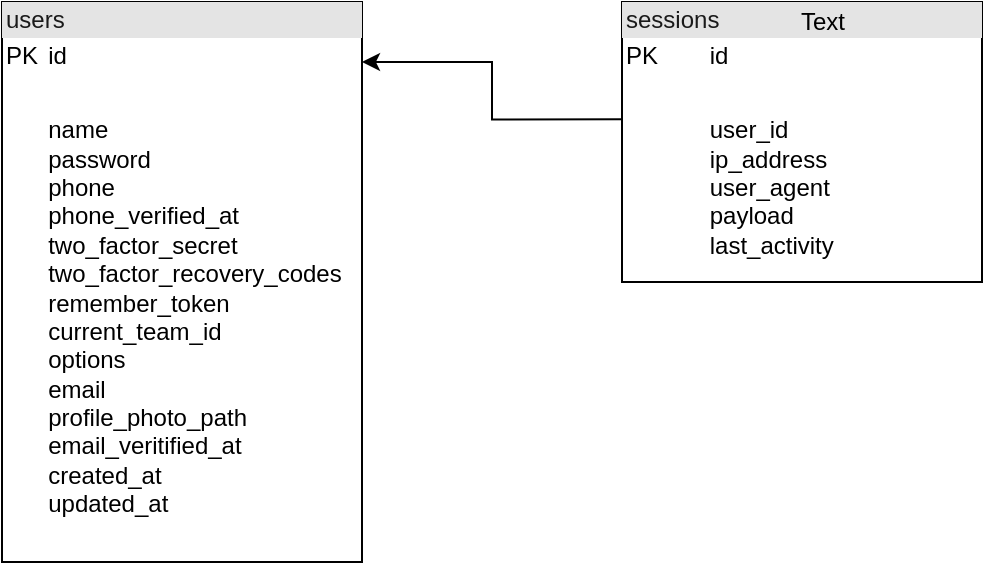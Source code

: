 <mxfile version="13.6.5" pages="5">
    <diagram id="dN_wONCvniBCr_zcQrHz" name="users">
        <mxGraphModel dx="543" dy="724" grid="1" gridSize="10" guides="1" tooltips="1" connect="1" arrows="1" fold="1" page="1" pageScale="1" pageWidth="850" pageHeight="1100" math="0" shadow="0">
            <root>
                <mxCell id="jT6N3bmyK0O42DcY0y-8-0"/>
                <mxCell id="jT6N3bmyK0O42DcY0y-8-1" parent="jT6N3bmyK0O42DcY0y-8-0"/>
                <mxCell id="etBGVjex9C9bXyvZxxTP-0" value="&lt;div style=&quot;box-sizing: border-box ; width: 100% ; background: #e4e4e4 ; padding: 2px&quot;&gt;&lt;font color=&quot;#1a1a1a&quot;&gt;users&lt;/font&gt;&lt;/div&gt;&lt;table style=&quot;width: 100% ; font-size: 1em&quot; cellpadding=&quot;2&quot; cellspacing=&quot;0&quot;&gt;&lt;tbody&gt;&lt;tr&gt;&lt;td&gt;PK&lt;/td&gt;&lt;td&gt;id&lt;/td&gt;&lt;/tr&gt;&lt;tr&gt;&lt;td&gt;&lt;br&gt;&lt;/td&gt;&lt;td&gt;&lt;br&gt;&lt;/td&gt;&lt;/tr&gt;&lt;tr&gt;&lt;td&gt;&lt;/td&gt;&lt;td&gt;name&lt;br&gt;password&lt;br&gt;phone&lt;br&gt;phone_verified_at&lt;br&gt;two_factor_secret&lt;br&gt;two_factor_recovery_codes&lt;br&gt;remember_token&lt;br&gt;current_team_id&lt;br&gt;options&lt;br&gt;email&lt;br&gt;profile_photo_path&lt;br&gt;email_veritified_at&lt;br&gt;created_at&lt;br&gt;updated_at&lt;/td&gt;&lt;/tr&gt;&lt;/tbody&gt;&lt;/table&gt;" style="verticalAlign=top;align=left;overflow=fill;html=1;" parent="jT6N3bmyK0O42DcY0y-8-1" vertex="1">
                    <mxGeometry x="50" y="20" width="180" height="280" as="geometry"/>
                </mxCell>
                <mxCell id="_L44WaL6gLJxDap5qC5O-4" style="edgeStyle=orthogonalEdgeStyle;rounded=0;orthogonalLoop=1;jettySize=auto;html=1;entryX=1;entryY=0.107;entryDx=0;entryDy=0;entryPerimeter=0;exitX=0.003;exitY=0.419;exitDx=0;exitDy=0;exitPerimeter=0;" parent="jT6N3bmyK0O42DcY0y-8-1" source="_L44WaL6gLJxDap5qC5O-2" target="etBGVjex9C9bXyvZxxTP-0" edge="1">
                    <mxGeometry relative="1" as="geometry"/>
                </mxCell>
                <mxCell id="_L44WaL6gLJxDap5qC5O-2" value="&lt;div style=&quot;box-sizing: border-box ; width: 100% ; background: #e4e4e4 ; padding: 2px&quot;&gt;&lt;font color=&quot;#1a1a1a&quot;&gt;sessions&lt;/font&gt;&lt;/div&gt;&lt;table style=&quot;width: 100% ; font-size: 1em&quot; cellpadding=&quot;2&quot; cellspacing=&quot;0&quot;&gt;&lt;tbody&gt;&lt;tr&gt;&lt;td&gt;PK&lt;/td&gt;&lt;td&gt;id&lt;/td&gt;&lt;/tr&gt;&lt;tr&gt;&lt;td&gt;&lt;br&gt;&lt;/td&gt;&lt;td&gt;&lt;br&gt;&lt;/td&gt;&lt;/tr&gt;&lt;tr&gt;&lt;td&gt;&lt;/td&gt;&lt;td&gt;user_id&lt;br&gt;ip_address&lt;br&gt;user_agent&lt;br&gt;payload&lt;br&gt;last_activity&lt;br&gt;&lt;/td&gt;&lt;/tr&gt;&lt;/tbody&gt;&lt;/table&gt;" style="verticalAlign=top;align=left;overflow=fill;html=1;" parent="jT6N3bmyK0O42DcY0y-8-1" vertex="1">
                    <mxGeometry x="360" y="20" width="180" height="140" as="geometry"/>
                </mxCell>
                <mxCell id="_L44WaL6gLJxDap5qC5O-3" value="Text" style="text;html=1;align=center;verticalAlign=middle;resizable=0;points=[];autosize=1;" parent="jT6N3bmyK0O42DcY0y-8-1" vertex="1">
                    <mxGeometry x="440" y="20" width="40" height="20" as="geometry"/>
                </mxCell>
            </root>
        </mxGraphModel>
    </diagram>
    <diagram id="yQ4ViDUzbf9Zu7t6qshH" name="application">
        &#xa;
        <mxGraphModel dx="1221" dy="724" grid="1" gridSize="10" guides="1" tooltips="1" connect="1" arrows="1" fold="1" page="1" pageScale="1" pageWidth="850" pageHeight="1100" math="0" shadow="0">
            &#xa;
            <root>
                &#xa;
                <mxCell id="_NUrvGAM6JBVdjo-ghuE-0"/>
                &#xa;
                <mxCell id="_NUrvGAM6JBVdjo-ghuE-1" parent="_NUrvGAM6JBVdjo-ghuE-0"/>
                &#xa;
                <mxCell id="e87C57ZSTwRvwWMrCxsG-0" value="&lt;div style=&quot;box-sizing: border-box ; width: 100% ; background: #e4e4e4 ; padding: 2px&quot;&gt;&lt;font color=&quot;#1a1a1a&quot;&gt;failed_jobs&lt;/font&gt;&lt;/div&gt;&lt;table style=&quot;width: 100% ; font-size: 1em&quot; cellpadding=&quot;2&quot; cellspacing=&quot;0&quot;&gt;&lt;tbody&gt;&lt;tr&gt;&lt;td&gt;PK&lt;/td&gt;&lt;td&gt;id&lt;/td&gt;&lt;/tr&gt;&lt;tr&gt;&lt;td&gt;&lt;br&gt;&lt;/td&gt;&lt;td&gt;uuid&lt;/td&gt;&lt;/tr&gt;&lt;tr&gt;&lt;td&gt;&lt;/td&gt;&lt;td&gt;connection&lt;br&gt;queue&lt;br&gt;payload&lt;br&gt;exception&lt;br&gt;failed_at&lt;/td&gt;&lt;/tr&gt;&lt;/tbody&gt;&lt;/table&gt;" style="verticalAlign=top;align=left;overflow=fill;html=1;" parent="_NUrvGAM6JBVdjo-ghuE-1" vertex="1">
                    &#xa;
                    <mxGeometry x="50" y="40" width="180" height="160" as="geometry"/>
                    &#xa;
                </mxCell>
                &#xa;
                <mxCell id="M8xQ-wFO8XAGGWW5h89g-0" value="&lt;div style=&quot;box-sizing: border-box ; width: 100% ; background: #e4e4e4 ; padding: 2px&quot;&gt;&lt;font color=&quot;#1a1a1a&quot;&gt;password_resets&lt;/font&gt;&lt;/div&gt;&lt;table style=&quot;width: 100% ; font-size: 1em&quot; cellpadding=&quot;2&quot; cellspacing=&quot;0&quot;&gt;&lt;tbody&gt;&lt;tr&gt;&lt;td&gt;&lt;br&gt;&lt;/td&gt;&lt;td&gt;&lt;br&gt;&lt;/td&gt;&lt;/tr&gt;&lt;tr&gt;&lt;td&gt;&lt;br&gt;&lt;/td&gt;&lt;td&gt;&lt;br&gt;&lt;/td&gt;&lt;/tr&gt;&lt;tr&gt;&lt;td&gt;&lt;/td&gt;&lt;td&gt;email&lt;br&gt;tokne&lt;br&gt;created_at&lt;/td&gt;&lt;/tr&gt;&lt;/tbody&gt;&lt;/table&gt;" style="verticalAlign=top;align=left;overflow=fill;html=1;" parent="_NUrvGAM6JBVdjo-ghuE-1" vertex="1">
                    &#xa;
                    <mxGeometry x="320" y="40" width="180" height="110" as="geometry"/>
                    &#xa;
                </mxCell>
                &#xa;
                <mxCell id="M8xQ-wFO8XAGGWW5h89g-1" value="&lt;div style=&quot;box-sizing: border-box ; width: 100% ; background: #e4e4e4 ; padding: 2px&quot;&gt;&lt;font color=&quot;#1a1a1a&quot;&gt;personal_access_token&lt;/font&gt;&lt;/div&gt;&lt;table style=&quot;width: 100% ; font-size: 1em&quot; cellpadding=&quot;2&quot; cellspacing=&quot;0&quot;&gt;&lt;tbody&gt;&lt;tr&gt;&lt;td&gt;PK&lt;/td&gt;&lt;td&gt;id&lt;/td&gt;&lt;/tr&gt;&lt;tr&gt;&lt;td&gt;&lt;br&gt;&lt;/td&gt;&lt;td&gt;tokenable&lt;/td&gt;&lt;/tr&gt;&lt;tr&gt;&lt;td&gt;&lt;/td&gt;&lt;td&gt;name&lt;br&gt;token&lt;br&gt;abilities&lt;br&gt;last_used_at&lt;br&gt;created_at&lt;br&gt;updated_at&lt;/td&gt;&lt;/tr&gt;&lt;/tbody&gt;&lt;/table&gt;" style="verticalAlign=top;align=left;overflow=fill;html=1;" parent="_NUrvGAM6JBVdjo-ghuE-1" vertex="1">
                    &#xa;
                    <mxGeometry x="570" y="40" width="180" height="160" as="geometry"/>
                    &#xa;
                </mxCell>
                &#xa;
                <mxCell id="uHARf0LTv6JY1LGq0a9H-4" style="edgeStyle=orthogonalEdgeStyle;rounded=0;orthogonalLoop=1;jettySize=auto;html=1;exitX=0;exitY=0.75;exitDx=0;exitDy=0;entryX=1;entryY=0.25;entryDx=0;entryDy=0;" parent="_NUrvGAM6JBVdjo-ghuE-1" source="uHARf0LTv6JY1LGq0a9H-0" target="uHARf0LTv6JY1LGq0a9H-1" edge="1">
                    &#xa;
                    <mxGeometry relative="1" as="geometry"/>
                    &#xa;
                </mxCell>
                &#xa;
                <mxCell id="uHARf0LTv6JY1LGq0a9H-0" value="&lt;div style=&quot;box-sizing: border-box ; width: 100% ; background: #e4e4e4 ; padding: 2px&quot;&gt;&lt;font color=&quot;#1a1a1a&quot;&gt;cities&lt;/font&gt;&lt;/div&gt;&lt;table style=&quot;width: 100% ; font-size: 1em&quot; cellpadding=&quot;2&quot; cellspacing=&quot;0&quot;&gt;&lt;tbody&gt;&lt;tr&gt;&lt;td&gt;PK&lt;/td&gt;&lt;td&gt;id&lt;/td&gt;&lt;/tr&gt;&lt;tr&gt;&lt;td&gt;&lt;br&gt;&lt;/td&gt;&lt;td&gt;&lt;br&gt;&lt;/td&gt;&lt;/tr&gt;&lt;tr&gt;&lt;td&gt;&lt;/td&gt;&lt;td&gt;state&lt;br&gt;name&lt;br&gt;country_id&lt;/td&gt;&lt;/tr&gt;&lt;/tbody&gt;&lt;/table&gt;" style="verticalAlign=top;align=left;overflow=fill;html=1;" parent="_NUrvGAM6JBVdjo-ghuE-1" vertex="1">
                    &#xa;
                    <mxGeometry x="335" y="310" width="180" height="110" as="geometry"/>
                    &#xa;
                </mxCell>
                &#xa;
                <mxCell id="uHARf0LTv6JY1LGq0a9H-1" value="&lt;div style=&quot;box-sizing: border-box ; width: 100% ; background: #e4e4e4 ; padding: 2px&quot;&gt;&lt;font color=&quot;#1a1a1a&quot;&gt;countries&lt;/font&gt;&lt;/div&gt;&lt;table style=&quot;width: 100% ; font-size: 1em&quot; cellpadding=&quot;2&quot; cellspacing=&quot;0&quot;&gt;&lt;tbody&gt;&lt;tr&gt;&lt;td&gt;PK&lt;/td&gt;&lt;td&gt;id&lt;/td&gt;&lt;/tr&gt;&lt;tr&gt;&lt;td&gt;&lt;br&gt;&lt;/td&gt;&lt;td&gt;&lt;br&gt;&lt;/td&gt;&lt;/tr&gt;&lt;tr&gt;&lt;td&gt;&lt;/td&gt;&lt;td&gt;name&lt;br&gt;capital&lt;br&gt;continent_code&lt;br&gt;currency&lt;br&gt;timezone&lt;br&gt;&lt;/td&gt;&lt;/tr&gt;&lt;/tbody&gt;&lt;/table&gt;" style="verticalAlign=top;align=left;overflow=fill;html=1;" parent="_NUrvGAM6JBVdjo-ghuE-1" vertex="1">
                    &#xa;
                    <mxGeometry x="40" y="310" width="180" height="200" as="geometry"/>
                    &#xa;
                </mxCell>
                &#xa;
            </root>
            &#xa;
        </mxGraphModel>
        &#xa;
    </diagram>
    <diagram id="1b89aIqsB1MLql2ZpOj5" name="teams">
        &#xa;
        <mxGraphModel dx="1221" dy="724" grid="1" gridSize="10" guides="1" tooltips="1" connect="1" arrows="1" fold="1" page="1" pageScale="1" pageWidth="850" pageHeight="1100" math="0" shadow="0">
            &#xa;
            <root>
                &#xa;
                <mxCell id="fyWn7ff-L9wt-bPHi8W0-0"/>
                &#xa;
                <mxCell id="fyWn7ff-L9wt-bPHi8W0-1" parent="fyWn7ff-L9wt-bPHi8W0-0"/>
                &#xa;
                <mxCell id="A0_x2IqZ8HHxZSEDRtWQ-0" value="&lt;div style=&quot;box-sizing: border-box ; width: 100% ; background: #e4e4e4 ; padding: 2px&quot;&gt;&lt;font color=&quot;#1a1a1a&quot;&gt;teams&lt;/font&gt;&lt;/div&gt;&lt;table style=&quot;width: 100% ; font-size: 1em&quot; cellpadding=&quot;2&quot; cellspacing=&quot;0&quot;&gt;&lt;tbody&gt;&lt;tr&gt;&lt;td&gt;PK&lt;/td&gt;&lt;td&gt;id&lt;/td&gt;&lt;/tr&gt;&lt;tr&gt;&lt;td&gt;&lt;br&gt;&lt;/td&gt;&lt;td&gt;&lt;br&gt;&lt;/td&gt;&lt;/tr&gt;&lt;tr&gt;&lt;td&gt;&lt;/td&gt;&lt;td&gt;name&lt;br&gt;user_id&lt;br&gt;personal_team&lt;br&gt;created_at&lt;br&gt;updated_at&lt;/td&gt;&lt;/tr&gt;&lt;/tbody&gt;&lt;/table&gt;" style="verticalAlign=top;align=left;overflow=fill;html=1;" parent="fyWn7ff-L9wt-bPHi8W0-1" vertex="1">
                    &#xa;
                    <mxGeometry x="70" y="40" width="180" height="160" as="geometry"/>
                    &#xa;
                </mxCell>
                &#xa;
                <mxCell id="48sPz0dExRSA8zA1KBI9-0" style="edgeStyle=orthogonalEdgeStyle;rounded=0;orthogonalLoop=1;jettySize=auto;html=1;exitX=0;exitY=0.5;exitDx=0;exitDy=0;entryX=1;entryY=0.25;entryDx=0;entryDy=0;" edge="1" parent="fyWn7ff-L9wt-bPHi8W0-1" source="A0_x2IqZ8HHxZSEDRtWQ-1" target="A0_x2IqZ8HHxZSEDRtWQ-0">
                    &#xa;
                    <mxGeometry relative="1" as="geometry"/>
                    &#xa;
                </mxCell>
                &#xa;
                <mxCell id="A0_x2IqZ8HHxZSEDRtWQ-1" value="&lt;div style=&quot;box-sizing: border-box ; width: 100% ; background: #e4e4e4 ; padding: 2px&quot;&gt;&lt;font color=&quot;#1a1a1a&quot;&gt;team_user&lt;/font&gt;&lt;/div&gt;&lt;table style=&quot;width: 100% ; font-size: 1em&quot; cellpadding=&quot;2&quot; cellspacing=&quot;0&quot;&gt;&lt;tbody&gt;&lt;tr&gt;&lt;td&gt;PK&lt;/td&gt;&lt;td&gt;id&lt;/td&gt;&lt;/tr&gt;&lt;tr&gt;&lt;td&gt;&lt;br&gt;&lt;/td&gt;&lt;td&gt;&lt;br&gt;&lt;/td&gt;&lt;/tr&gt;&lt;tr&gt;&lt;td&gt;&lt;/td&gt;&lt;td&gt;name&lt;br&gt;user_id&lt;br&gt;team_id&lt;br&gt;role&lt;br&gt;created_at&lt;br&gt;updated_at&lt;/td&gt;&lt;/tr&gt;&lt;/tbody&gt;&lt;/table&gt;" style="verticalAlign=top;align=left;overflow=fill;html=1;" parent="fyWn7ff-L9wt-bPHi8W0-1" vertex="1">
                    &#xa;
                    <mxGeometry x="390" y="40" width="180" height="160" as="geometry"/>
                    &#xa;
                </mxCell>
                &#xa;
            </root>
            &#xa;
        </mxGraphModel>
        &#xa;
    </diagram>
    <diagram id="UwLjg07nMSnu43cpqCH-" name="ads">
        <mxGraphModel dx="543" dy="724" grid="1" gridSize="10" guides="1" tooltips="1" connect="1" arrows="1" fold="1" page="1" pageScale="1" pageWidth="850" pageHeight="1100" math="0" shadow="0">
            <root>
                <mxCell id="4-D3gZ4A9TJ44_CM3qtp-0"/>
                <mxCell id="4-D3gZ4A9TJ44_CM3qtp-1" parent="4-D3gZ4A9TJ44_CM3qtp-0"/>
                <mxCell id="NXC_wCMpFFHYcYH1V5L7-0" value="&lt;div style=&quot;box-sizing: border-box ; width: 100% ; background: #e4e4e4 ; padding: 2px&quot;&gt;&lt;font color=&quot;#1a1a1a&quot;&gt;ads&lt;/font&gt;&lt;/div&gt;&lt;table style=&quot;width: 100% ; font-size: 1em&quot; cellpadding=&quot;2&quot; cellspacing=&quot;0&quot;&gt;&lt;tbody&gt;&lt;tr&gt;&lt;td&gt;PK&lt;/td&gt;&lt;td&gt;id&lt;/td&gt;&lt;/tr&gt;&lt;tr&gt;&lt;td&gt;&lt;br&gt;&lt;/td&gt;&lt;td&gt;&lt;br&gt;&lt;/td&gt;&lt;/tr&gt;&lt;tr&gt;&lt;td&gt;&lt;/td&gt;&lt;td&gt;title&lt;br&gt;description&lt;br&gt;model_id&lt;br&gt;user_id&lt;br&gt;price&lt;br&gt;city_id&lt;br&gt;location&lt;br&gt;status&lt;br&gt;is_multicard&lt;br&gt;age&lt;br&gt;meta_ad&lt;br&gt;&amp;nbsp; &amp;nbsp; meta_title&lt;br&gt;&amp;nbsp; &amp;nbsp; meta_desc&lt;br&gt;model_variant_idt&lt;br&gt;created_at&lt;br&gt;updated_at&lt;/td&gt;&lt;/tr&gt;&lt;/tbody&gt;&lt;/table&gt;" style="verticalAlign=top;align=left;overflow=fill;html=1;" parent="4-D3gZ4A9TJ44_CM3qtp-1" vertex="1">
                    <mxGeometry x="50" y="20" width="180" height="300" as="geometry"/>
                </mxCell>
                <mxCell id="ttH3wMGeWxO1kjU8UGCu-1" style="edgeStyle=orthogonalEdgeStyle;rounded=0;orthogonalLoop=1;jettySize=auto;html=1;entryX=1.007;entryY=0.104;entryDx=0;entryDy=0;entryPerimeter=0;exitX=-0.002;exitY=0.419;exitDx=0;exitDy=0;exitPerimeter=0;" parent="4-D3gZ4A9TJ44_CM3qtp-1" source="ttH3wMGeWxO1kjU8UGCu-0" target="NXC_wCMpFFHYcYH1V5L7-0" edge="1">
                    <mxGeometry relative="1" as="geometry"/>
                </mxCell>
                <mxCell id="ttH3wMGeWxO1kjU8UGCu-0" value="&lt;div style=&quot;box-sizing: border-box ; width: 100% ; background: #e4e4e4 ; padding: 2px&quot;&gt;&lt;font color=&quot;#1a1a1a&quot;&gt;pictures&lt;/font&gt;&lt;/div&gt;&lt;table style=&quot;width: 100% ; font-size: 1em&quot; cellpadding=&quot;2&quot; cellspacing=&quot;0&quot;&gt;&lt;tbody&gt;&lt;tr&gt;&lt;td&gt;PK&lt;/td&gt;&lt;td&gt;id&lt;/td&gt;&lt;/tr&gt;&lt;tr&gt;&lt;td&gt;&lt;br&gt;&lt;/td&gt;&lt;td&gt;&lt;br&gt;&lt;/td&gt;&lt;/tr&gt;&lt;tr&gt;&lt;td&gt;&lt;/td&gt;&lt;td&gt;ad_id&lt;br&gt;meta_picture&lt;br&gt;location&lt;br&gt;created_at&lt;br&gt;updated_at&lt;/td&gt;&lt;/tr&gt;&lt;/tbody&gt;&lt;/table&gt;" style="verticalAlign=top;align=left;overflow=fill;html=1;" parent="4-D3gZ4A9TJ44_CM3qtp-1" vertex="1">
                    <mxGeometry x="390" y="40" width="180" height="160" as="geometry"/>
                </mxCell>
                <mxCell id="ttH3wMGeWxO1kjU8UGCu-3" style="edgeStyle=orthogonalEdgeStyle;rounded=0;orthogonalLoop=1;jettySize=auto;html=1;exitX=0;exitY=0.5;exitDx=0;exitDy=0;entryX=1.003;entryY=0.107;entryDx=0;entryDy=0;entryPerimeter=0;" parent="4-D3gZ4A9TJ44_CM3qtp-1" source="ttH3wMGeWxO1kjU8UGCu-2" target="NXC_wCMpFFHYcYH1V5L7-0" edge="1">
                    <mxGeometry relative="1" as="geometry"/>
                </mxCell>
                <mxCell id="ttH3wMGeWxO1kjU8UGCu-2" value="&lt;div style=&quot;box-sizing: border-box ; width: 100% ; background: #e4e4e4 ; padding: 2px&quot;&gt;&lt;font color=&quot;#1a1a1a&quot;&gt;ad_contacts&lt;/font&gt;&lt;/div&gt;&lt;table style=&quot;width: 100% ; font-size: 1em&quot; cellpadding=&quot;2&quot; cellspacing=&quot;0&quot;&gt;&lt;tbody&gt;&lt;tr&gt;&lt;td&gt;PK&lt;/td&gt;&lt;td&gt;id&lt;/td&gt;&lt;/tr&gt;&lt;tr&gt;&lt;td&gt;&lt;br&gt;&lt;/td&gt;&lt;td&gt;&lt;br&gt;&lt;/td&gt;&lt;/tr&gt;&lt;tr&gt;&lt;td&gt;&lt;/td&gt;&lt;td&gt;ad_id&lt;br&gt;type_id&lt;br&gt;value&lt;br&gt;created_at&lt;br&gt;updated_at&lt;/td&gt;&lt;/tr&gt;&lt;/tbody&gt;&lt;/table&gt;" style="verticalAlign=top;align=left;overflow=fill;html=1;" parent="4-D3gZ4A9TJ44_CM3qtp-1" vertex="1">
                    <mxGeometry x="390" y="260" width="180" height="140" as="geometry"/>
                </mxCell>
                <mxCell id="ttH3wMGeWxO1kjU8UGCu-6" style="edgeStyle=orthogonalEdgeStyle;rounded=0;orthogonalLoop=1;jettySize=auto;html=1;exitX=0;exitY=0.75;exitDx=0;exitDy=0;entryX=1;entryY=0.25;entryDx=0;entryDy=0;" parent="4-D3gZ4A9TJ44_CM3qtp-1" source="ttH3wMGeWxO1kjU8UGCu-4" target="ttH3wMGeWxO1kjU8UGCu-5" edge="1">
                    <mxGeometry relative="1" as="geometry"/>
                </mxCell>
                <mxCell id="ttH3wMGeWxO1kjU8UGCu-4" value="&lt;div style=&quot;box-sizing: border-box ; width: 100% ; background: #e4e4e4 ; padding: 2px&quot;&gt;&lt;font color=&quot;#1a1a1a&quot;&gt;phone_models&lt;/font&gt;&lt;/div&gt;&lt;table style=&quot;width: 100% ; font-size: 1em&quot; cellpadding=&quot;2&quot; cellspacing=&quot;0&quot;&gt;&lt;tbody&gt;&lt;tr&gt;&lt;td&gt;&lt;br&gt;&lt;/td&gt;&lt;td&gt;id&lt;/td&gt;&lt;/tr&gt;&lt;tr&gt;&lt;td&gt;&lt;br&gt;&lt;/td&gt;&lt;td&gt;&lt;br&gt;&lt;/td&gt;&lt;/tr&gt;&lt;tr&gt;&lt;td&gt;&lt;/td&gt;&lt;td&gt;name&lt;br&gt;brand_id&lt;br&gt;&lt;/td&gt;&lt;/tr&gt;&lt;/tbody&gt;&lt;/table&gt;" style="verticalAlign=top;align=left;overflow=fill;html=1;" parent="4-D3gZ4A9TJ44_CM3qtp-1" vertex="1">
                    <mxGeometry x="390" y="430" width="180" height="110" as="geometry"/>
                </mxCell>
                <mxCell id="ttH3wMGeWxO1kjU8UGCu-5" value="&lt;div style=&quot;box-sizing: border-box ; width: 100% ; background: #e4e4e4 ; padding: 2px&quot;&gt;&lt;font color=&quot;#1a1a1a&quot;&gt;phone_brands&lt;/font&gt;&lt;/div&gt;&lt;table style=&quot;width: 100% ; font-size: 1em&quot; cellpadding=&quot;2&quot; cellspacing=&quot;0&quot;&gt;&lt;tbody&gt;&lt;tr&gt;&lt;td&gt;&lt;br&gt;&lt;/td&gt;&lt;td&gt;id&lt;/td&gt;&lt;/tr&gt;&lt;tr&gt;&lt;td&gt;&lt;br&gt;&lt;/td&gt;&lt;td&gt;&lt;br&gt;&lt;/td&gt;&lt;/tr&gt;&lt;tr&gt;&lt;td&gt;&lt;/td&gt;&lt;td&gt;name&lt;br&gt;&lt;/td&gt;&lt;/tr&gt;&lt;/tbody&gt;&lt;/table&gt;" style="verticalAlign=top;align=left;overflow=fill;html=1;" parent="4-D3gZ4A9TJ44_CM3qtp-1" vertex="1">
                    <mxGeometry x="50" y="410" width="180" height="90" as="geometry"/>
                </mxCell>
                <mxCell id="ttH3wMGeWxO1kjU8UGCu-8" style="edgeStyle=orthogonalEdgeStyle;rounded=0;orthogonalLoop=1;jettySize=auto;html=1;exitX=0;exitY=0.5;exitDx=0;exitDy=0;entryX=0;entryY=0.25;entryDx=0;entryDy=0;" parent="4-D3gZ4A9TJ44_CM3qtp-1" source="ttH3wMGeWxO1kjU8UGCu-7" target="ttH3wMGeWxO1kjU8UGCu-4" edge="1">
                    <mxGeometry relative="1" as="geometry"/>
                </mxCell>
                <mxCell id="ttH3wMGeWxO1kjU8UGCu-7" value="&lt;div style=&quot;box-sizing: border-box ; width: 100% ; background: #e4e4e4 ; padding: 2px&quot;&gt;&lt;font color=&quot;#1a1a1a&quot;&gt;phone_variants&lt;/font&gt;&lt;/div&gt;&lt;table style=&quot;width: 100% ; font-size: 1em&quot; cellpadding=&quot;2&quot; cellspacing=&quot;0&quot;&gt;&lt;tbody&gt;&lt;tr&gt;&lt;td&gt;&lt;br&gt;&lt;/td&gt;&lt;td&gt;id&lt;/td&gt;&lt;/tr&gt;&lt;tr&gt;&lt;td&gt;&lt;br&gt;&lt;/td&gt;&lt;td&gt;&lt;br&gt;&lt;/td&gt;&lt;/tr&gt;&lt;tr&gt;&lt;td&gt;&lt;/td&gt;&lt;td&gt;model_id&lt;br&gt;ram&lt;br&gt;storage&lt;/td&gt;&lt;/tr&gt;&lt;/tbody&gt;&lt;/table&gt;" style="verticalAlign=top;align=left;overflow=fill;html=1;" parent="4-D3gZ4A9TJ44_CM3qtp-1" vertex="1">
                    <mxGeometry x="390" y="600" width="180" height="110" as="geometry"/>
                </mxCell>
                <mxCell id="vceyWl8SXHiARB7ZY4S4-1" style="edgeStyle=orthogonalEdgeStyle;rounded=0;orthogonalLoop=1;jettySize=auto;html=1;exitX=0;exitY=0.25;exitDx=0;exitDy=0;entryX=1;entryY=0.5;entryDx=0;entryDy=0;" edge="1" parent="4-D3gZ4A9TJ44_CM3qtp-1" source="vceyWl8SXHiARB7ZY4S4-0" target="ttH3wMGeWxO1kjU8UGCu-2">
                    <mxGeometry relative="1" as="geometry"/>
                </mxCell>
                <mxCell id="vceyWl8SXHiARB7ZY4S4-0" value="&lt;div style=&quot;box-sizing: border-box ; width: 100% ; background: #e4e4e4 ; padding: 2px&quot;&gt;&lt;font color=&quot;#1a1a1a&quot;&gt;contact_types&lt;/font&gt;&lt;/div&gt;&lt;table style=&quot;width: 100% ; font-size: 1em&quot; cellpadding=&quot;2&quot; cellspacing=&quot;0&quot;&gt;&lt;tbody&gt;&lt;tr&gt;&lt;td&gt;&lt;br&gt;&lt;/td&gt;&lt;td&gt;id&lt;/td&gt;&lt;/tr&gt;&lt;tr&gt;&lt;td&gt;&lt;br&gt;&lt;/td&gt;&lt;td&gt;&lt;br&gt;&lt;/td&gt;&lt;/tr&gt;&lt;tr&gt;&lt;td&gt;&lt;/td&gt;&lt;td&gt;name&lt;br&gt;description&lt;/td&gt;&lt;/tr&gt;&lt;/tbody&gt;&lt;/table&gt;" style="verticalAlign=top;align=left;overflow=fill;html=1;" vertex="1" parent="4-D3gZ4A9TJ44_CM3qtp-1">
                    <mxGeometry x="610" y="260" width="180" height="110" as="geometry"/>
                </mxCell>
            </root>
        </mxGraphModel>
    </diagram>
    <diagram id="6hGFLwfOUW9BJ-s0fimq" name="mvp-register-user">
        &#xa;
        <mxGraphModel dx="1221" dy="724" grid="1" gridSize="10" guides="1" tooltips="1" connect="1" arrows="1" fold="1" page="1" pageScale="1" pageWidth="827" pageHeight="1169" math="0" shadow="0">
            &#xa;
            <root>
                &#xa;
                <mxCell id="0"/>
                &#xa;
                <mxCell id="1" parent="0"/>
                &#xa;
                <mxCell id="4" value="&lt;div style=&quot;box-sizing: border-box ; width: 100% ; background: #e4e4e4 ; padding: 2px&quot;&gt;&lt;font color=&quot;#1a1a1a&quot;&gt;users&lt;/font&gt;&lt;/div&gt;&lt;table style=&quot;width: 100% ; font-size: 1em&quot; cellpadding=&quot;2&quot; cellspacing=&quot;0&quot;&gt;&lt;tbody&gt;&lt;tr&gt;&lt;td&gt;PK&lt;/td&gt;&lt;td&gt;id&lt;/td&gt;&lt;/tr&gt;&lt;tr&gt;&lt;td&gt;&lt;br&gt;&lt;/td&gt;&lt;td&gt;&lt;br&gt;&lt;/td&gt;&lt;/tr&gt;&lt;tr&gt;&lt;td&gt;&lt;/td&gt;&lt;td&gt;name&lt;br&gt;password&lt;br&gt;phone_number&lt;br&gt;options&lt;br&gt;email&lt;br&gt;profile_photo_path&lt;br&gt;email_veritified_at&lt;br&gt;created_at&lt;br&gt;updated_at&lt;/td&gt;&lt;/tr&gt;&lt;/tbody&gt;&lt;/table&gt;" style="verticalAlign=top;align=left;overflow=fill;html=1;" parent="1" vertex="1">
                    &#xa;
                    <mxGeometry x="50" y="20" width="180" height="180" as="geometry"/>
                    &#xa;
                </mxCell>
                &#xa;
                <mxCell id="7" style="edgeStyle=orthogonalEdgeStyle;rounded=0;orthogonalLoop=1;jettySize=auto;html=1;entryX=1.006;entryY=0.194;entryDx=0;entryDy=0;entryPerimeter=0;exitX=0;exitY=0.25;exitDx=0;exitDy=0;" parent="1" source="6" target="4" edge="1">
                    &#xa;
                    <mxGeometry relative="1" as="geometry">
                        &#xa;
                        <mxPoint x="250" y="120" as="targetPoint"/>
                        &#xa;
                        <Array as="points">
                            &#xa;
                            <mxPoint x="400" y="110"/>
                            &#xa;
                            <mxPoint x="315" y="110"/>
                            &#xa;
                            <mxPoint x="315" y="71"/>
                            &#xa;
                        </Array>
                        &#xa;
                    </mxGeometry>
                    &#xa;
                </mxCell>
                &#xa;
                <mxCell id="6" value="&lt;div style=&quot;box-sizing: border-box ; width: 100% ; background: #e4e4e4 ; padding: 2px&quot;&gt;&lt;font color=&quot;#1a1a1a&quot;&gt;ads&lt;/font&gt;&lt;/div&gt;&lt;table style=&quot;width: 100% ; font-size: 1em&quot; cellpadding=&quot;2&quot; cellspacing=&quot;0&quot;&gt;&lt;tbody&gt;&lt;tr&gt;&lt;td&gt;PK&lt;/td&gt;&lt;td&gt;id&lt;/td&gt;&lt;/tr&gt;&lt;tr&gt;&lt;td&gt;FK&lt;/td&gt;&lt;td&gt;user_id&lt;/td&gt;&lt;/tr&gt;&lt;tr&gt;&lt;td&gt;&lt;/td&gt;&lt;td&gt;title&lt;br&gt;description&lt;br&gt;model_id&lt;br&gt;price&lt;br&gt;city_id&lt;br&gt;location&lt;br&gt;status&lt;br&gt;is_multi_card&lt;br&gt;is_phone_hidden&lt;br&gt;age&lt;br&gt;meta_json&lt;br&gt;&amp;nbsp; &amp;nbsp; contact&lt;br&gt;&amp;nbsp; &amp;nbsp; meta_title&lt;br&gt;&amp;nbsp; &amp;nbsp; meta_desc&lt;br&gt;created_at&lt;br&gt;updated_at&lt;/td&gt;&lt;/tr&gt;&lt;/tbody&gt;&lt;/table&gt;" style="verticalAlign=top;align=left;overflow=fill;html=1;" parent="1" vertex="1">
                    &#xa;
                    <mxGeometry x="300" y="20" width="180" height="290" as="geometry"/>
                    &#xa;
                </mxCell>
                &#xa;
                <mxCell id="35" style="edgeStyle=orthogonalEdgeStyle;rounded=0;orthogonalLoop=1;jettySize=auto;html=1;" parent="1" source="9" target="6" edge="1">
                    &#xa;
                    <mxGeometry relative="1" as="geometry"/>
                    &#xa;
                </mxCell>
                &#xa;
                <mxCell id="9" value="&lt;div style=&quot;box-sizing: border-box ; width: 100% ; background: #e4e4e4 ; padding: 2px&quot;&gt;&lt;font color=&quot;#1a1a1a&quot;&gt;pictures&lt;/font&gt;&lt;/div&gt;&lt;table style=&quot;width: 100% ; font-size: 1em&quot; cellpadding=&quot;2&quot; cellspacing=&quot;0&quot;&gt;&lt;tbody&gt;&lt;tr&gt;&lt;td&gt;PK&lt;/td&gt;&lt;td&gt;id&lt;/td&gt;&lt;/tr&gt;&lt;tr&gt;&lt;td&gt;FK&lt;/td&gt;&lt;td&gt;ad_id&lt;/td&gt;&lt;/tr&gt;&lt;tr&gt;&lt;td&gt;&lt;/td&gt;&lt;td&gt;meta&lt;br&gt;location&lt;br&gt;created_at&lt;br&gt;updated_at&lt;/td&gt;&lt;/tr&gt;&lt;/tbody&gt;&lt;/table&gt;" style="verticalAlign=top;align=left;overflow=fill;html=1;" parent="1" vertex="1">
                    &#xa;
                    <mxGeometry x="40" y="230" width="180" height="160" as="geometry"/>
                    &#xa;
                </mxCell>
                &#xa;
                <mxCell id="13" style="edgeStyle=orthogonalEdgeStyle;rounded=0;orthogonalLoop=1;jettySize=auto;html=1;exitX=0;exitY=0.25;exitDx=0;exitDy=0;entryX=1.009;entryY=0.19;entryDx=0;entryDy=0;entryPerimeter=0;" parent="1" source="12" target="9" edge="1">
                    &#xa;
                    <mxGeometry relative="1" as="geometry"/>
                    &#xa;
                </mxCell>
                &#xa;
                <mxCell id="14" style="edgeStyle=orthogonalEdgeStyle;rounded=0;orthogonalLoop=1;jettySize=auto;html=1;exitX=0;exitY=0.25;exitDx=0;exitDy=0;entryX=0.002;entryY=0.162;entryDx=0;entryDy=0;entryPerimeter=0;" parent="1" source="12" target="6" edge="1">
                    &#xa;
                    <mxGeometry relative="1" as="geometry">
                        &#xa;
                        <Array as="points">
                            &#xa;
                            <mxPoint x="290" y="380"/>
                            &#xa;
                            <mxPoint x="290" y="84"/>
                            &#xa;
                        </Array>
                        &#xa;
                    </mxGeometry>
                    &#xa;
                </mxCell>
                &#xa;
                <mxCell id="12" value="&lt;div style=&quot;box-sizing: border-box ; width: 100% ; background: #e4e4e4 ; padding: 2px&quot;&gt;&lt;font color=&quot;#1a1a1a&quot;&gt;ad_picture&lt;/font&gt;&lt;/div&gt;&lt;table style=&quot;width: 100% ; font-size: 1em&quot; cellpadding=&quot;2&quot; cellspacing=&quot;0&quot;&gt;&lt;tbody&gt;&lt;tr&gt;&lt;td&gt;FK&lt;/td&gt;&lt;td&gt;ad_id&lt;/td&gt;&lt;/tr&gt;&lt;tr&gt;&lt;td&gt;FK&lt;/td&gt;&lt;td&gt;picture_id&lt;/td&gt;&lt;/tr&gt;&lt;tr&gt;&lt;td&gt;&lt;/td&gt;&lt;td&gt;&lt;br&gt;&lt;/td&gt;&lt;/tr&gt;&lt;/tbody&gt;&lt;/table&gt;" style="verticalAlign=top;align=left;overflow=fill;html=1;" parent="1" vertex="1">
                    &#xa;
                    <mxGeometry x="290" y="400" width="180" height="160" as="geometry"/>
                    &#xa;
                </mxCell>
                &#xa;
                <mxCell id="15" value="&lt;div style=&quot;box-sizing: border-box ; width: 100% ; background: #e4e4e4 ; padding: 2px&quot;&gt;&lt;font color=&quot;#1a1a1a&quot;&gt;roles&lt;/font&gt;&lt;/div&gt;&lt;table style=&quot;width: 100% ; font-size: 1em&quot; cellpadding=&quot;2&quot; cellspacing=&quot;0&quot;&gt;&lt;tbody&gt;&lt;tr&gt;&lt;td&gt;PK&lt;/td&gt;&lt;td&gt;id&lt;/td&gt;&lt;/tr&gt;&lt;tr&gt;&lt;td&gt;&lt;br&gt;&lt;/td&gt;&lt;td&gt;name&lt;/td&gt;&lt;/tr&gt;&lt;tr&gt;&lt;td&gt;&lt;/td&gt;&lt;td&gt;description&lt;/td&gt;&lt;/tr&gt;&lt;/tbody&gt;&lt;/table&gt;" style="verticalAlign=top;align=left;overflow=fill;html=1;" parent="1" vertex="1">
                    &#xa;
                    <mxGeometry x="40" y="410" width="180" height="160" as="geometry"/>
                    &#xa;
                </mxCell>
                &#xa;
                <mxCell id="17" style="edgeStyle=orthogonalEdgeStyle;rounded=0;orthogonalLoop=1;jettySize=auto;html=1;exitX=0;exitY=0.25;exitDx=0;exitDy=0;entryX=0;entryY=0.25;entryDx=0;entryDy=0;" parent="1" source="16" target="15" edge="1">
                    &#xa;
                    <mxGeometry relative="1" as="geometry"/>
                    &#xa;
                </mxCell>
                &#xa;
                <mxCell id="20" style="edgeStyle=orthogonalEdgeStyle;rounded=0;orthogonalLoop=1;jettySize=auto;html=1;exitX=0;exitY=0.25;exitDx=0;exitDy=0;entryX=0;entryY=0.25;entryDx=0;entryDy=0;" parent="1" source="16" target="4" edge="1">
                    &#xa;
                    <mxGeometry relative="1" as="geometry"/>
                    &#xa;
                </mxCell>
                &#xa;
                <mxCell id="16" value="&lt;div style=&quot;box-sizing: border-box ; width: 100% ; background: #e4e4e4 ; padding: 2px&quot;&gt;&lt;font color=&quot;#1a1a1a&quot;&gt;role_user&lt;/font&gt;&lt;/div&gt;&lt;table style=&quot;width: 100% ; font-size: 1em&quot; cellpadding=&quot;2&quot; cellspacing=&quot;0&quot;&gt;&lt;tbody&gt;&lt;tr&gt;&lt;td&gt;FK&lt;/td&gt;&lt;td&gt;role_id&lt;/td&gt;&lt;/tr&gt;&lt;tr&gt;&lt;td&gt;FK&lt;/td&gt;&lt;td&gt;user_id&lt;/td&gt;&lt;/tr&gt;&lt;tr&gt;&lt;td&gt;&lt;/td&gt;&lt;td&gt;&lt;br&gt;&lt;/td&gt;&lt;/tr&gt;&lt;/tbody&gt;&lt;/table&gt;" style="verticalAlign=top;align=left;overflow=fill;html=1;" parent="1" vertex="1">
                    &#xa;
                    <mxGeometry x="30" y="610" width="180" height="160" as="geometry"/>
                    &#xa;
                </mxCell>
                &#xa;
                <mxCell id="25" value="" style="edgeStyle=orthogonalEdgeStyle;rounded=0;orthogonalLoop=1;jettySize=auto;html=1;" parent="1" source="21" target="6" edge="1">
                    &#xa;
                    <mxGeometry relative="1" as="geometry"/>
                    &#xa;
                </mxCell>
                &#xa;
                <mxCell id="29" value="" style="edgeStyle=orthogonalEdgeStyle;rounded=0;orthogonalLoop=1;jettySize=auto;html=1;" parent="1" source="21" edge="1">
                    &#xa;
                    <mxGeometry relative="1" as="geometry">
                        &#xa;
                        <mxPoint x="690" y="300" as="targetPoint"/>
                        &#xa;
                    </mxGeometry>
                    &#xa;
                </mxCell>
                &#xa;
                <mxCell id="21" value="&lt;div style=&quot;box-sizing: border-box ; width: 100% ; background: #e4e4e4 ; padding: 2px&quot;&gt;&lt;font color=&quot;#1a1a1a&quot;&gt;phone_&lt;/font&gt;&lt;span style=&quot;color: rgb(26 , 26 , 26)&quot;&gt;brands&lt;/span&gt;&lt;/div&gt;&lt;table style=&quot;width: 100% ; font-size: 1em&quot; cellpadding=&quot;2&quot; cellspacing=&quot;0&quot;&gt;&lt;tbody&gt;&lt;tr&gt;&lt;td&gt;PK&lt;/td&gt;&lt;td&gt;id&lt;/td&gt;&lt;/tr&gt;&lt;tr&gt;&lt;td&gt;&lt;br&gt;&lt;/td&gt;&lt;td&gt;&lt;br&gt;&lt;/td&gt;&lt;/tr&gt;&lt;tr&gt;&lt;td&gt;&lt;/td&gt;&lt;td&gt;name&amp;nbsp;&lt;br&gt;&lt;/td&gt;&lt;/tr&gt;&lt;/tbody&gt;&lt;/table&gt;" style="verticalAlign=top;align=left;overflow=fill;html=1;" parent="1" vertex="1">
                    &#xa;
                    <mxGeometry x="600" y="20" width="180" height="80" as="geometry"/>
                    &#xa;
                </mxCell>
                &#xa;
                <mxCell id="26" value="" style="edgeStyle=orthogonalEdgeStyle;rounded=0;orthogonalLoop=1;jettySize=auto;html=1;" parent="1" source="22" target="6" edge="1">
                    &#xa;
                    <mxGeometry relative="1" as="geometry"/>
                    &#xa;
                </mxCell>
                &#xa;
                <mxCell id="22" value="&lt;div style=&quot;box-sizing: border-box ; width: 100% ; background: #e4e4e4 ; padding: 2px&quot;&gt;&lt;font color=&quot;#1a1a1a&quot;&gt;cities&lt;/font&gt;&lt;/div&gt;&lt;table style=&quot;width: 100% ; font-size: 1em&quot; cellpadding=&quot;2&quot; cellspacing=&quot;0&quot;&gt;&lt;tbody&gt;&lt;tr&gt;&lt;td&gt;PK&lt;/td&gt;&lt;td&gt;id&lt;/td&gt;&lt;/tr&gt;&lt;tr&gt;&lt;td&gt;&lt;br&gt;&lt;/td&gt;&lt;td&gt;&lt;br&gt;&lt;/td&gt;&lt;/tr&gt;&lt;tr&gt;&lt;td&gt;&lt;/td&gt;&lt;td&gt;name&amp;nbsp;&lt;br&gt;state_id&lt;/td&gt;&lt;/tr&gt;&lt;/tbody&gt;&lt;/table&gt;" style="verticalAlign=top;align=left;overflow=fill;html=1;" parent="1" vertex="1">
                    &#xa;
                    <mxGeometry x="600" y="300" width="180" height="100" as="geometry"/>
                    &#xa;
                </mxCell>
                &#xa;
                <mxCell id="28" style="edgeStyle=orthogonalEdgeStyle;rounded=0;orthogonalLoop=1;jettySize=auto;html=1;entryX=1;entryY=0.5;entryDx=0;entryDy=0;" parent="1" source="24" target="6" edge="1">
                    &#xa;
                    <mxGeometry relative="1" as="geometry"/>
                    &#xa;
                </mxCell>
                &#xa;
                <mxCell id="24" value="&lt;div style=&quot;box-sizing: border-box ; width: 100% ; background: #e4e4e4 ; padding: 2px&quot;&gt;&lt;font color=&quot;#1a1a1a&quot;&gt;ad_contacts&lt;/font&gt;&lt;/div&gt;&lt;table style=&quot;width: 100% ; font-size: 1em&quot; cellpadding=&quot;2&quot; cellspacing=&quot;0&quot;&gt;&lt;tbody&gt;&lt;tr&gt;&lt;td&gt;PK&lt;/td&gt;&lt;td&gt;id&lt;/td&gt;&lt;/tr&gt;&lt;tr&gt;&lt;td&gt;FK&lt;/td&gt;&lt;td&gt;ad_id&lt;/td&gt;&lt;/tr&gt;&lt;tr&gt;&lt;td&gt;&lt;/td&gt;&lt;td&gt;name&lt;br&gt;value&lt;/td&gt;&lt;/tr&gt;&lt;/tbody&gt;&lt;/table&gt;" style="verticalAlign=top;align=left;overflow=fill;html=1;" parent="1" vertex="1">
                    &#xa;
                    <mxGeometry x="600" y="480" width="180" height="90" as="geometry"/>
                    &#xa;
                </mxCell>
                &#xa;
                <mxCell id="31" style="edgeStyle=orthogonalEdgeStyle;rounded=0;orthogonalLoop=1;jettySize=auto;html=1;entryX=0;entryY=0.25;entryDx=0;entryDy=0;" parent="1" source="30" target="21" edge="1">
                    &#xa;
                    <mxGeometry relative="1" as="geometry"/>
                    &#xa;
                </mxCell>
                &#xa;
                <mxCell id="30" value="&lt;div style=&quot;box-sizing: border-box ; width: 100% ; background: #e4e4e4 ; padding: 2px&quot;&gt;&lt;font color=&quot;#1a1a1a&quot;&gt;phone_models&lt;/font&gt;&lt;/div&gt;&lt;table style=&quot;width: 100% ; font-size: 1em&quot; cellpadding=&quot;2&quot; cellspacing=&quot;0&quot;&gt;&lt;tbody&gt;&lt;tr&gt;&lt;td&gt;PK&lt;/td&gt;&lt;td&gt;id&lt;/td&gt;&lt;/tr&gt;&lt;tr&gt;&lt;td&gt;&lt;br&gt;&lt;/td&gt;&lt;td&gt;&lt;br&gt;&lt;/td&gt;&lt;/tr&gt;&lt;tr&gt;&lt;td&gt;&lt;/td&gt;&lt;td&gt;name&lt;br&gt;brand_id&lt;br&gt;&lt;br&gt;&amp;nbsp;&lt;br&gt;&lt;/td&gt;&lt;/tr&gt;&lt;/tbody&gt;&lt;/table&gt;" style="verticalAlign=top;align=left;overflow=fill;html=1;" parent="1" vertex="1">
                    &#xa;
                    <mxGeometry x="610" y="150" width="170" height="100" as="geometry"/>
                    &#xa;
                </mxCell>
                &#xa;
                <mxCell id="32" value="&lt;div style=&quot;box-sizing: border-box ; width: 100% ; background: #e4e4e4 ; padding: 2px&quot;&gt;&lt;font color=&quot;#1a1a1a&quot;&gt;questions&lt;/font&gt;&lt;/div&gt;&lt;table style=&quot;width: 100% ; font-size: 1em&quot; cellpadding=&quot;2&quot; cellspacing=&quot;0&quot;&gt;&lt;tbody&gt;&lt;tr&gt;&lt;td&gt;PK&lt;/td&gt;&lt;td&gt;id&lt;/td&gt;&lt;/tr&gt;&lt;tr&gt;&lt;td&gt;&lt;br&gt;&lt;/td&gt;&lt;td&gt;title&lt;br&gt;description&lt;br&gt;&lt;/td&gt;&lt;/tr&gt;&lt;tr&gt;&lt;td&gt;&lt;/td&gt;&lt;td&gt;&lt;br&gt;&lt;br&gt;&lt;/td&gt;&lt;/tr&gt;&lt;/tbody&gt;&lt;/table&gt;" style="verticalAlign=top;align=left;overflow=fill;html=1;" parent="1" vertex="1">
                    &#xa;
                    <mxGeometry x="280" y="600" width="180" height="160" as="geometry"/>
                    &#xa;
                </mxCell>
                &#xa;
                <mxCell id="34" style="edgeStyle=orthogonalEdgeStyle;rounded=0;orthogonalLoop=1;jettySize=auto;html=1;exitX=0;exitY=0.25;exitDx=0;exitDy=0;entryX=1;entryY=0.25;entryDx=0;entryDy=0;" parent="1" source="33" target="32" edge="1">
                    &#xa;
                    <mxGeometry relative="1" as="geometry"/>
                    &#xa;
                </mxCell>
                &#xa;
                <mxCell id="33" value="&lt;div style=&quot;box-sizing: border-box ; width: 100% ; background: #e4e4e4 ; padding: 2px&quot;&gt;&lt;font color=&quot;#1a1a1a&quot;&gt;questions&lt;/font&gt;&lt;/div&gt;&lt;table style=&quot;width: 100% ; font-size: 1em&quot; cellpadding=&quot;2&quot; cellspacing=&quot;0&quot;&gt;&lt;tbody&gt;&lt;tr&gt;&lt;td&gt;PK&lt;/td&gt;&lt;td&gt;id&lt;/td&gt;&lt;/tr&gt;&lt;tr&gt;&lt;td&gt;&lt;br&gt;&lt;/td&gt;&lt;td&gt;question_id&lt;br&gt;meta_questions&lt;br&gt;&amp;nbsp; &amp;nbsp; &amp;nbsp;title&lt;br&gt;&amp;nbsp; &amp;nbsp; &amp;nbsp;description&lt;br&gt;&amp;nbsp; &amp;nbsp; &amp;nbsp;picture_url&lt;br&gt;&lt;br&gt;&lt;/td&gt;&lt;/tr&gt;&lt;tr&gt;&lt;td&gt;&lt;/td&gt;&lt;td&gt;&lt;br&gt;&lt;br&gt;&lt;/td&gt;&lt;/tr&gt;&lt;/tbody&gt;&lt;/table&gt;" style="verticalAlign=top;align=left;overflow=fill;html=1;" parent="1" vertex="1">
                    &#xa;
                    <mxGeometry x="510" y="670" width="180" height="160" as="geometry"/>
                    &#xa;
                </mxCell>
                &#xa;
                <mxCell id="36" style="edgeStyle=orthogonalEdgeStyle;rounded=0;orthogonalLoop=1;jettySize=auto;html=1;exitX=0.25;exitY=0;exitDx=0;exitDy=0;" parent="1" source="30" target="30" edge="1">
                    &#xa;
                    <mxGeometry relative="1" as="geometry"/>
                    &#xa;
                </mxCell>
                &#xa;
            </root>
            &#xa;
        </mxGraphModel>
        &#xa;
    </diagram>
</mxfile>